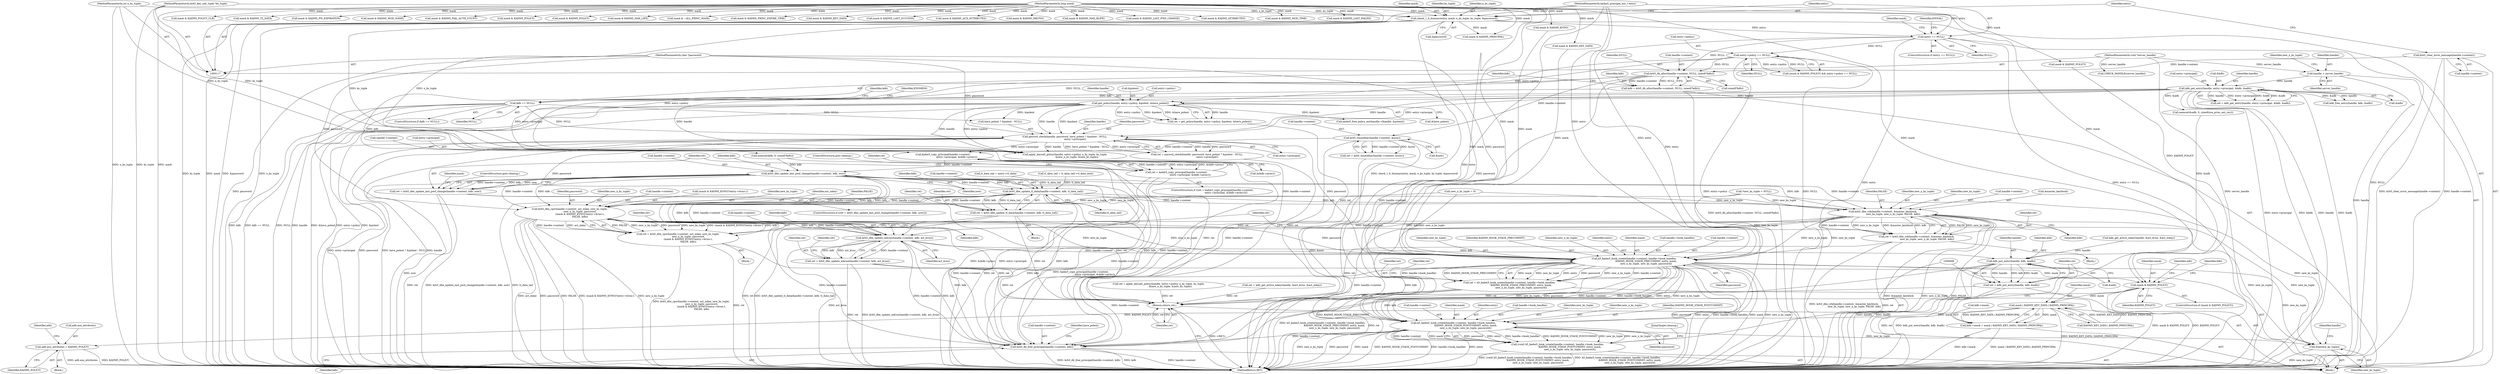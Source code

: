 digraph "0_krb5_b863de7fbf080b15e347a736fdda0a82d42f4f6b@API" {
"1000500" [label="(Call,kadm5_copy_principal(handle->context,\n                                    entry->principal, &(kdb->princ)))"];
"1000343" [label="(Call,krb5_timeofday(handle->context, &now))"];
"1000276" [label="(Call,krb5_db_alloc(handle->context, NULL, sizeof(*kdb)))"];
"1000151" [label="(Call,krb5_clear_error_message(handle->context))"];
"1000224" [label="(Call,entry->policy == NULL)"];
"1000163" [label="(Call,entry == NULL)"];
"1000155" [label="(Call,check_1_6_dummy(entry, mask, n_ks_tuple, ks_tuple, &password))"];
"1000119" [label="(MethodParameterIn,kadm5_principal_ent_t entry)"];
"1000120" [label="(MethodParameterIn,long mask)"];
"1000121" [label="(MethodParameterIn,int n_ks_tuple)"];
"1000122" [label="(MethodParameterIn,krb5_key_salt_tuple *ks_tuple)"];
"1000326" [label="(Call,passwd_check(handle, password, have_polent ? &polent : NULL,\n                           entry->principal))"];
"1000309" [label="(Call,get_policy(handle, entry->policy, &polent, &have_polent))"];
"1000249" [label="(Call,kdb_get_entry(handle, entry->principal, &kdb, &adb))"];
"1000136" [label="(Call,handle = server_handle)"];
"1000118" [label="(MethodParameterIn,void *server_handle)"];
"1000123" [label="(MethodParameterIn,char *password)"];
"1000285" [label="(Call,kdb == NULL)"];
"1000274" [label="(Call,kdb = krb5_db_alloc(handle->context, NULL, sizeof(*kdb)))"];
"1000498" [label="(Call,ret = kadm5_copy_principal(handle->context,\n                                    entry->principal, &(kdb->princ)))"];
"1000730" [label="(Return,return ret;)"];
"1000515" [label="(Call,krb5_dbe_update_last_pwd_change(handle->context, kdb, now))"];
"1000513" [label="(Call,ret = krb5_dbe_update_last_pwd_change(handle->context, kdb, now))"];
"1000542" [label="(Call,krb5_dbe_update_tl_data(handle->context, kdb, tl_data_tail))"];
"1000540" [label="(Call,ret = krb5_dbe_update_tl_data(handle->context, kdb, tl_data_tail))"];
"1000595" [label="(Call,krb5_dbe_cpw(handle->context, act_mkey, new_ks_tuple,\n                           new_n_ks_tuple, password,\n                           (mask & KADM5_KVNO)?entry->kvno:1,\n                           FALSE, kdb))"];
"1000593" [label="(Call,ret = krb5_dbe_cpw(handle->context, act_mkey, new_ks_tuple,\n                           new_n_ks_tuple, password,\n                           (mask & KADM5_KVNO)?entry->kvno:1,\n                           FALSE, kdb))"];
"1000632" [label="(Call,krb5_dbe_update_mkvno(handle->context, kdb, act_kvno))"];
"1000630" [label="(Call,ret = krb5_dbe_update_mkvno(handle->context, kdb, act_kvno))"];
"1000643" [label="(Call,k5_kadm5_hook_create(handle->context, handle->hook_handles,\n                               KADM5_HOOK_STAGE_PRECOMMIT, entry, mask,\n                               new_n_ks_tuple, new_ks_tuple, password))"];
"1000641" [label="(Call,ret = k5_kadm5_hook_create(handle->context, handle->hook_handles,\n                               KADM5_HOOK_STAGE_PRECOMMIT, entry, mask,\n                               new_n_ks_tuple, new_ks_tuple, password))"];
"1000665" [label="(Call,mask & KADM5_POLICY)"];
"1000669" [label="(Call,adb.aux_attributes = KADM5_POLICY)"];
"1000685" [label="(Call,mask | KADM5_KEY_DATA | KADM5_PRINCIPAL)"];
"1000681" [label="(Call,kdb->mask = mask | KADM5_KEY_DATA | KADM5_PRINCIPAL)"];
"1000699" [label="(Call,k5_kadm5_hook_create(handle->context, handle->hook_handles,\n                                KADM5_HOOK_STAGE_POSTCOMMIT, entry, mask,\n                                new_n_ks_tuple, new_ks_tuple, password))"];
"1000697" [label="(Call,(void) k5_kadm5_hook_create(handle->context, handle->hook_handles,\n                                KADM5_HOOK_STAGE_POSTCOMMIT, entry, mask,\n                                new_n_ks_tuple, new_ks_tuple, password))"];
"1000713" [label="(Call,free(new_ks_tuple))"];
"1000715" [label="(Call,krb5_db_free_principal(handle->context, kdb))"];
"1000692" [label="(Call,kdb_put_entry(handle, kdb, &adb))"];
"1000690" [label="(Call,ret = kdb_put_entry(handle, kdb, &adb))"];
"1000617" [label="(Call,krb5_dbe_crk(handle->context, &master_keyblock,\n                           new_ks_tuple, new_n_ks_tuple, FALSE, kdb))"];
"1000615" [label="(Call,ret = krb5_dbe_crk(handle->context, &master_keyblock,\n                           new_ks_tuple, new_n_ks_tuple, FALSE, kdb))"];
"1000654" [label="(Identifier,new_ks_tuple)"];
"1000625" [label="(Identifier,FALSE)"];
"1000121" [label="(MethodParameterIn,int n_ks_tuple)"];
"1000604" [label="(Call,mask & KADM5_KVNO)"];
"1000657" [label="(Identifier,ret)"];
"1000700" [label="(Call,handle->context)"];
"1000221" [label="(Call,mask & KADM5_POLICY)"];
"1000631" [label="(Identifier,ret)"];
"1000500" [label="(Call,kadm5_copy_principal(handle->context,\n                                    entry->principal, &(kdb->princ)))"];
"1000162" [label="(ControlStructure,if (entry == NULL))"];
"1000382" [label="(Call,mask & KADM5_MAX_LIFE)"];
"1000643" [label="(Call,k5_kadm5_hook_create(handle->context, handle->hook_handles,\n                               KADM5_HOOK_STAGE_PRECOMMIT, entry, mask,\n                               new_n_ks_tuple, new_ks_tuple, password))"];
"1000242" [label="(Call,mask & ~ALL_PRINC_MASK)"];
"1000716" [label="(Call,handle->context)"];
"1000730" [label="(Return,return ret;)"];
"1000343" [label="(Call,krb5_timeofday(handle->context, &now))"];
"1000650" [label="(Identifier,KADM5_HOOK_STAGE_PRECOMMIT)"];
"1000501" [label="(Call,handle->context)"];
"1000624" [label="(Identifier,new_n_ks_tuple)"];
"1000653" [label="(Identifier,new_n_ks_tuple)"];
"1000290" [label="(Call,memset(kdb, 0, sizeof(*kdb)))"];
"1000424" [label="(Call,mask & KADM5_PRINC_EXPIRE_TIME)"];
"1000667" [label="(Identifier,KADM5_POLICY)"];
"1000524" [label="(Identifier,mask)"];
"1000714" [label="(Identifier,new_ks_tuple)"];
"1000277" [label="(Call,handle->context)"];
"1000311" [label="(Call,entry->policy)"];
"1000118" [label="(MethodParameterIn,void *server_handle)"];
"1000326" [label="(Call,passwd_check(handle, password, have_polent ? &polent : NULL,\n                           entry->principal))"];
"1000209" [label="(Call,mask & KADM5_KEY_DATA)"];
"1000195" [label="(Call,mask & KADM5_LAST_SUCCESS)"];
"1000602" [label="(Identifier,password)"];
"1000669" [label="(Call,adb.aux_attributes = KADM5_POLICY)"];
"1000165" [label="(Identifier,NULL)"];
"1000296" [label="(Call,memset(&adb, 0, sizeof(osa_princ_ent_rec)))"];
"1000717" [label="(Identifier,handle)"];
"1000711" [label="(Identifier,password)"];
"1000167" [label="(Identifier,EINVAL)"];
"1000713" [label="(Call,free(new_ks_tuple))"];
"1000164" [label="(Identifier,entry)"];
"1000732" [label="(MethodReturn,RET)"];
"1000307" [label="(Call,ret = get_policy(handle, entry->policy, &polent, &have_polent))"];
"1000651" [label="(Identifier,entry)"];
"1000593" [label="(Call,ret = krb5_dbe_cpw(handle->context, act_mkey, new_ks_tuple,\n                           new_n_ks_tuple, password,\n                           (mask & KADM5_KVNO)?entry->kvno:1,\n                           FALSE, kdb))"];
"1000540" [label="(Call,ret = krb5_dbe_update_tl_data(handle->context, kdb, tl_data_tail))"];
"1000191" [label="(Call,mask & KADM5_AUX_ATTRIBUTES)"];
"1000671" [label="(Identifier,adb)"];
"1000123" [label="(MethodParameterIn,char *password)"];
"1000699" [label="(Call,k5_kadm5_hook_create(handle->context, handle->hook_handles,\n                                KADM5_HOOK_STAGE_POSTCOMMIT, entry, mask,\n                                new_n_ks_tuple, new_ks_tuple, password))"];
"1000284" [label="(ControlStructure,if (kdb == NULL))"];
"1000614" [label="(Block,)"];
"1000187" [label="(Call,mask & KADM5_MKVNO)"];
"1000708" [label="(Identifier,mask)"];
"1000547" [label="(Identifier,tl_data_tail)"];
"1000639" [label="(Identifier,ret)"];
"1000642" [label="(Identifier,ret)"];
"1000146" [label="(Call,*new_ks_tuple = NULL)"];
"1000670" [label="(Call,adb.aux_attributes)"];
"1000291" [label="(Identifier,kdb)"];
"1000251" [label="(Call,entry->principal)"];
"1000287" [label="(Identifier,NULL)"];
"1000712" [label="(JumpTarget,cleanup:)"];
"1000124" [label="(Block,)"];
"1000626" [label="(Identifier,kdb)"];
"1000249" [label="(Call,kdb_get_entry(handle, entry->principal, &kdb, &adb))"];
"1000220" [label="(Call,(mask & KADM5_POLICY) && entry->policy == NULL)"];
"1000155" [label="(Call,check_1_6_dummy(entry, mask, n_ks_tuple, ks_tuple, &password))"];
"1000551" [label="(Call,ret = apply_keysalt_policy(handle, entry->policy, n_ks_tuple, ks_tuple,\n                               &new_n_ks_tuple, &new_ks_tuple))"];
"1000707" [label="(Identifier,entry)"];
"1000504" [label="(Call,entry->principal)"];
"1000171" [label="(Call,mask & KADM5_PRINCIPAL)"];
"1000403" [label="(Call,mask & KADM5_MAX_RLIFE)"];
"1000172" [label="(Identifier,mask)"];
"1000158" [label="(Identifier,n_ks_tuple)"];
"1000641" [label="(Call,ret = k5_kadm5_hook_create(handle->context, handle->hook_handles,\n                               KADM5_HOOK_STAGE_PRECOMMIT, entry, mask,\n                               new_n_ks_tuple, new_ks_tuple, password))"];
"1000553" [label="(Call,apply_keysalt_policy(handle, entry->policy, n_ks_tuple, ks_tuple,\n                               &new_n_ks_tuple, &new_ks_tuple))"];
"1000546" [label="(Identifier,kdb)"];
"1000519" [label="(Identifier,kdb)"];
"1000703" [label="(Call,handle->hook_handles)"];
"1000183" [label="(Call,mask & KADM5_LAST_PWD_CHANGE)"];
"1000361" [label="(Call,mask & KADM5_ATTRIBUTES)"];
"1000264" [label="(Call,kdb_free_entry(handle, kdb, &adb))"];
"1000637" [label="(Identifier,act_kvno)"];
"1000256" [label="(Call,&adb)"];
"1000615" [label="(Call,ret = krb5_dbe_crk(handle->context, &master_keyblock,\n                           new_ks_tuple, new_n_ks_tuple, FALSE, kdb))"];
"1000721" [label="(Identifier,have_polent)"];
"1000683" [label="(Identifier,kdb)"];
"1000143" [label="(Identifier,new_n_ks_tuple)"];
"1000136" [label="(Call,handle = server_handle)"];
"1000224" [label="(Call,entry->policy == NULL)"];
"1000120" [label="(MethodParameterIn,long mask)"];
"1000682" [label="(Call,kdb->mask)"];
"1000157" [label="(Identifier,mask)"];
"1000633" [label="(Call,handle->context)"];
"1000652" [label="(Identifier,mask)"];
"1000693" [label="(Identifier,handle)"];
"1000521" [label="(ControlStructure,goto cleanup;)"];
"1000630" [label="(Call,ret = krb5_dbe_update_mkvno(handle->context, kdb, act_kvno))"];
"1000636" [label="(Identifier,kdb)"];
"1000156" [label="(Identifier,entry)"];
"1000715" [label="(Call,krb5_db_free_principal(handle->context, kdb))"];
"1000327" [label="(Identifier,handle)"];
"1000497" [label="(ControlStructure,if ((ret = kadm5_copy_principal(handle->context,\n                                    entry->principal, &(kdb->princ)))))"];
"1000668" [label="(Block,)"];
"1000149" [label="(Call,CHECK_HANDLE(server_handle))"];
"1000694" [label="(Identifier,kdb)"];
"1000616" [label="(Identifier,ret)"];
"1000507" [label="(Call,&(kdb->princ))"];
"1000142" [label="(Call,new_n_ks_tuple = 0)"];
"1000514" [label="(Identifier,ret)"];
"1000309" [label="(Call,get_policy(handle, entry->policy, &polent, &have_polent))"];
"1000137" [label="(Identifier,handle)"];
"1000329" [label="(Call,have_polent ? &polent : NULL)"];
"1000324" [label="(Call,ret = passwd_check(handle, password, have_polent ? &polent : NULL,\n                           entry->principal))"];
"1000687" [label="(Call,KADM5_KEY_DATA | KADM5_PRINCIPAL)"];
"1000665" [label="(Call,mask & KADM5_POLICY)"];
"1000623" [label="(Identifier,new_ks_tuple)"];
"1000151" [label="(Call,krb5_clear_error_message(handle->context))"];
"1000276" [label="(Call,krb5_db_alloc(handle->context, NULL, sizeof(*kdb)))"];
"1000228" [label="(Identifier,NULL)"];
"1000179" [label="(Call,mask & KADM5_MOD_TIME)"];
"1000719" [label="(Identifier,kdb)"];
"1000160" [label="(Call,&password)"];
"1000628" [label="(Identifier,ret)"];
"1000692" [label="(Call,kdb_put_entry(handle, kdb, &adb))"];
"1000618" [label="(Call,handle->context)"];
"1000341" [label="(Call,ret = krb5_timeofday(handle->context, &now))"];
"1000119" [label="(MethodParameterIn,kadm5_principal_ent_t entry)"];
"1000199" [label="(Call,mask & KADM5_LAST_FAILED)"];
"1000685" [label="(Call,mask | KADM5_KEY_DATA | KADM5_PRINCIPAL)"];
"1000601" [label="(Identifier,new_n_ks_tuple)"];
"1000724" [label="(Call,kadm5_free_policy_ent(handle->lhandle, &polent))"];
"1000543" [label="(Call,handle->context)"];
"1000275" [label="(Identifier,kdb)"];
"1000710" [label="(Identifier,new_ks_tuple)"];
"1000236" [label="(Call,mask & KADM5_POLICY_CLR)"];
"1000344" [label="(Call,handle->context)"];
"1000316" [label="(Call,&have_polent)"];
"1000539" [label="(Block,)"];
"1000647" [label="(Call,handle->hook_handles)"];
"1000225" [label="(Call,entry->policy)"];
"1000523" [label="(Call,mask & KADM5_TL_DATA)"];
"1000549" [label="(Identifier,ret)"];
"1000617" [label="(Call,krb5_dbe_crk(handle->context, &master_keyblock,\n                           new_ks_tuple, new_n_ks_tuple, FALSE, kdb))"];
"1000472" [label="(Call,mask & KADM5_PW_EXPIRATION)"];
"1000664" [label="(ControlStructure,if (mask & KADM5_POLICY))"];
"1000596" [label="(Call,handle->context)"];
"1000691" [label="(Identifier,ret)"];
"1000595" [label="(Call,krb5_dbe_cpw(handle->context, act_mkey, new_ks_tuple,\n                           new_n_ks_tuple, password,\n                           (mask & KADM5_KVNO)?entry->kvno:1,\n                           FALSE, kdb))"];
"1000621" [label="(Call,&master_keyblock)"];
"1000528" [label="(Call,tl_data_tail = entry->tl_data)"];
"1000695" [label="(Call,&adb)"];
"1000697" [label="(Call,(void) k5_kadm5_hook_create(handle->context, handle->hook_handles,\n                                KADM5_HOOK_STAGE_POSTCOMMIT, entry, mask,\n                                new_n_ks_tuple, new_ks_tuple, password))"];
"1000516" [label="(Call,handle->context)"];
"1000603" [label="(Call,(mask & KADM5_KVNO)?entry->kvno:1)"];
"1000655" [label="(Identifier,password)"];
"1000280" [label="(Identifier,NULL)"];
"1000542" [label="(Call,krb5_dbe_update_tl_data(handle->context, kdb, tl_data_tail))"];
"1000600" [label="(Identifier,new_ks_tuple)"];
"1000175" [label="(Call,mask & KADM5_MOD_NAME)"];
"1000592" [label="(Block,)"];
"1000347" [label="(Call,&now)"];
"1000122" [label="(MethodParameterIn,krb5_key_salt_tuple *ks_tuple)"];
"1000541" [label="(Identifier,ret)"];
"1000202" [label="(Call,mask & KADM5_FAIL_AUTH_COUNT)"];
"1000233" [label="(Call,mask & KADM5_POLICY)"];
"1000644" [label="(Call,handle->context)"];
"1000163" [label="(Call,entry == NULL)"];
"1000534" [label="(Call,tl_data_tail = tl_data_tail->tl_data_next)"];
"1000289" [label="(Identifier,ENOMEM)"];
"1000285" [label="(Call,kdb == NULL)"];
"1000579" [label="(Call,mask & KADM5_KEY_DATA)"];
"1000254" [label="(Call,&kdb)"];
"1000731" [label="(Identifier,ret)"];
"1000594" [label="(Identifier,ret)"];
"1000681" [label="(Call,kdb->mask = mask | KADM5_KEY_DATA | KADM5_PRINCIPAL)"];
"1000686" [label="(Identifier,mask)"];
"1000303" [label="(Call,mask & KADM5_POLICY)"];
"1000567" [label="(Call,ret = kdb_get_active_mkey(handle, &act_kvno, &act_mkey))"];
"1000310" [label="(Identifier,handle)"];
"1000334" [label="(Call,entry->principal)"];
"1000511" [label="(ControlStructure,goto cleanup;)"];
"1000513" [label="(Call,ret = krb5_dbe_update_last_pwd_change(handle->context, kdb, now))"];
"1000709" [label="(Identifier,new_n_ks_tuple)"];
"1000159" [label="(Identifier,ks_tuple)"];
"1000314" [label="(Call,&polent)"];
"1000612" [label="(Identifier,kdb)"];
"1000274" [label="(Call,kdb = krb5_db_alloc(handle->context, NULL, sizeof(*kdb)))"];
"1000666" [label="(Identifier,mask)"];
"1000499" [label="(Identifier,ret)"];
"1000498" [label="(Call,ret = kadm5_copy_principal(handle->context,\n                                    entry->principal, &(kdb->princ)))"];
"1000632" [label="(Call,krb5_dbe_update_mkvno(handle->context, kdb, act_kvno))"];
"1000673" [label="(Identifier,KADM5_POLICY)"];
"1000250" [label="(Identifier,handle)"];
"1000281" [label="(Call,sizeof(*kdb))"];
"1000247" [label="(Call,ret = kdb_get_entry(handle, entry->principal, &kdb, &adb))"];
"1000706" [label="(Identifier,KADM5_HOOK_STAGE_POSTCOMMIT)"];
"1000515" [label="(Call,krb5_dbe_update_last_pwd_change(handle->context, kdb, now))"];
"1000599" [label="(Identifier,act_mkey)"];
"1000512" [label="(ControlStructure,if ((ret = krb5_dbe_update_last_pwd_change(handle->context, kdb, now))))"];
"1000152" [label="(Call,handle->context)"];
"1000286" [label="(Identifier,kdb)"];
"1000690" [label="(Call,ret = kdb_put_entry(handle, kdb, &adb))"];
"1000328" [label="(Identifier,password)"];
"1000520" [label="(Identifier,now)"];
"1000611" [label="(Identifier,FALSE)"];
"1000569" [label="(Call,kdb_get_active_mkey(handle, &act_kvno, &act_mkey))"];
"1000138" [label="(Identifier,server_handle)"];
"1000676" [label="(Identifier,adb)"];
"1000500" -> "1000498"  [label="AST: "];
"1000500" -> "1000507"  [label="CFG: "];
"1000501" -> "1000500"  [label="AST: "];
"1000504" -> "1000500"  [label="AST: "];
"1000507" -> "1000500"  [label="AST: "];
"1000498" -> "1000500"  [label="CFG: "];
"1000500" -> "1000732"  [label="DDG: &(kdb->princ)"];
"1000500" -> "1000732"  [label="DDG: entry->principal"];
"1000500" -> "1000498"  [label="DDG: handle->context"];
"1000500" -> "1000498"  [label="DDG: entry->principal"];
"1000500" -> "1000498"  [label="DDG: &(kdb->princ)"];
"1000343" -> "1000500"  [label="DDG: handle->context"];
"1000326" -> "1000500"  [label="DDG: entry->principal"];
"1000249" -> "1000500"  [label="DDG: entry->principal"];
"1000500" -> "1000515"  [label="DDG: handle->context"];
"1000500" -> "1000715"  [label="DDG: handle->context"];
"1000343" -> "1000341"  [label="AST: "];
"1000343" -> "1000347"  [label="CFG: "];
"1000344" -> "1000343"  [label="AST: "];
"1000347" -> "1000343"  [label="AST: "];
"1000341" -> "1000343"  [label="CFG: "];
"1000343" -> "1000732"  [label="DDG: &now"];
"1000343" -> "1000341"  [label="DDG: handle->context"];
"1000343" -> "1000341"  [label="DDG: &now"];
"1000276" -> "1000343"  [label="DDG: handle->context"];
"1000343" -> "1000715"  [label="DDG: handle->context"];
"1000276" -> "1000274"  [label="AST: "];
"1000276" -> "1000281"  [label="CFG: "];
"1000277" -> "1000276"  [label="AST: "];
"1000280" -> "1000276"  [label="AST: "];
"1000281" -> "1000276"  [label="AST: "];
"1000274" -> "1000276"  [label="CFG: "];
"1000276" -> "1000732"  [label="DDG: handle->context"];
"1000276" -> "1000274"  [label="DDG: handle->context"];
"1000276" -> "1000274"  [label="DDG: NULL"];
"1000151" -> "1000276"  [label="DDG: handle->context"];
"1000224" -> "1000276"  [label="DDG: NULL"];
"1000163" -> "1000276"  [label="DDG: NULL"];
"1000276" -> "1000285"  [label="DDG: NULL"];
"1000276" -> "1000715"  [label="DDG: handle->context"];
"1000151" -> "1000124"  [label="AST: "];
"1000151" -> "1000152"  [label="CFG: "];
"1000152" -> "1000151"  [label="AST: "];
"1000156" -> "1000151"  [label="CFG: "];
"1000151" -> "1000732"  [label="DDG: krb5_clear_error_message(handle->context)"];
"1000151" -> "1000732"  [label="DDG: handle->context"];
"1000224" -> "1000220"  [label="AST: "];
"1000224" -> "1000228"  [label="CFG: "];
"1000225" -> "1000224"  [label="AST: "];
"1000228" -> "1000224"  [label="AST: "];
"1000220" -> "1000224"  [label="CFG: "];
"1000224" -> "1000732"  [label="DDG: entry->policy"];
"1000224" -> "1000732"  [label="DDG: NULL"];
"1000224" -> "1000220"  [label="DDG: entry->policy"];
"1000224" -> "1000220"  [label="DDG: NULL"];
"1000163" -> "1000224"  [label="DDG: NULL"];
"1000224" -> "1000309"  [label="DDG: entry->policy"];
"1000224" -> "1000553"  [label="DDG: entry->policy"];
"1000163" -> "1000162"  [label="AST: "];
"1000163" -> "1000165"  [label="CFG: "];
"1000164" -> "1000163"  [label="AST: "];
"1000165" -> "1000163"  [label="AST: "];
"1000167" -> "1000163"  [label="CFG: "];
"1000172" -> "1000163"  [label="CFG: "];
"1000163" -> "1000732"  [label="DDG: entry"];
"1000163" -> "1000732"  [label="DDG: entry == NULL"];
"1000163" -> "1000732"  [label="DDG: NULL"];
"1000155" -> "1000163"  [label="DDG: entry"];
"1000119" -> "1000163"  [label="DDG: entry"];
"1000163" -> "1000643"  [label="DDG: entry"];
"1000155" -> "1000124"  [label="AST: "];
"1000155" -> "1000160"  [label="CFG: "];
"1000156" -> "1000155"  [label="AST: "];
"1000157" -> "1000155"  [label="AST: "];
"1000158" -> "1000155"  [label="AST: "];
"1000159" -> "1000155"  [label="AST: "];
"1000160" -> "1000155"  [label="AST: "];
"1000164" -> "1000155"  [label="CFG: "];
"1000155" -> "1000732"  [label="DDG: ks_tuple"];
"1000155" -> "1000732"  [label="DDG: mask"];
"1000155" -> "1000732"  [label="DDG: &password"];
"1000155" -> "1000732"  [label="DDG: n_ks_tuple"];
"1000155" -> "1000732"  [label="DDG: check_1_6_dummy(entry, mask, n_ks_tuple, ks_tuple, &password)"];
"1000119" -> "1000155"  [label="DDG: entry"];
"1000120" -> "1000155"  [label="DDG: mask"];
"1000121" -> "1000155"  [label="DDG: n_ks_tuple"];
"1000122" -> "1000155"  [label="DDG: ks_tuple"];
"1000155" -> "1000171"  [label="DDG: mask"];
"1000155" -> "1000553"  [label="DDG: n_ks_tuple"];
"1000155" -> "1000553"  [label="DDG: ks_tuple"];
"1000119" -> "1000117"  [label="AST: "];
"1000119" -> "1000732"  [label="DDG: entry"];
"1000119" -> "1000643"  [label="DDG: entry"];
"1000119" -> "1000699"  [label="DDG: entry"];
"1000120" -> "1000117"  [label="AST: "];
"1000120" -> "1000732"  [label="DDG: mask"];
"1000120" -> "1000171"  [label="DDG: mask"];
"1000120" -> "1000175"  [label="DDG: mask"];
"1000120" -> "1000179"  [label="DDG: mask"];
"1000120" -> "1000183"  [label="DDG: mask"];
"1000120" -> "1000187"  [label="DDG: mask"];
"1000120" -> "1000191"  [label="DDG: mask"];
"1000120" -> "1000195"  [label="DDG: mask"];
"1000120" -> "1000199"  [label="DDG: mask"];
"1000120" -> "1000202"  [label="DDG: mask"];
"1000120" -> "1000209"  [label="DDG: mask"];
"1000120" -> "1000221"  [label="DDG: mask"];
"1000120" -> "1000233"  [label="DDG: mask"];
"1000120" -> "1000236"  [label="DDG: mask"];
"1000120" -> "1000242"  [label="DDG: mask"];
"1000120" -> "1000303"  [label="DDG: mask"];
"1000120" -> "1000361"  [label="DDG: mask"];
"1000120" -> "1000382"  [label="DDG: mask"];
"1000120" -> "1000403"  [label="DDG: mask"];
"1000120" -> "1000424"  [label="DDG: mask"];
"1000120" -> "1000472"  [label="DDG: mask"];
"1000120" -> "1000523"  [label="DDG: mask"];
"1000120" -> "1000579"  [label="DDG: mask"];
"1000120" -> "1000604"  [label="DDG: mask"];
"1000120" -> "1000643"  [label="DDG: mask"];
"1000120" -> "1000665"  [label="DDG: mask"];
"1000120" -> "1000685"  [label="DDG: mask"];
"1000120" -> "1000699"  [label="DDG: mask"];
"1000121" -> "1000117"  [label="AST: "];
"1000121" -> "1000732"  [label="DDG: n_ks_tuple"];
"1000121" -> "1000553"  [label="DDG: n_ks_tuple"];
"1000122" -> "1000117"  [label="AST: "];
"1000122" -> "1000732"  [label="DDG: ks_tuple"];
"1000122" -> "1000553"  [label="DDG: ks_tuple"];
"1000326" -> "1000324"  [label="AST: "];
"1000326" -> "1000334"  [label="CFG: "];
"1000327" -> "1000326"  [label="AST: "];
"1000328" -> "1000326"  [label="AST: "];
"1000329" -> "1000326"  [label="AST: "];
"1000334" -> "1000326"  [label="AST: "];
"1000324" -> "1000326"  [label="CFG: "];
"1000326" -> "1000732"  [label="DDG: entry->principal"];
"1000326" -> "1000732"  [label="DDG: password"];
"1000326" -> "1000732"  [label="DDG: have_polent ? &polent : NULL"];
"1000326" -> "1000732"  [label="DDG: handle"];
"1000326" -> "1000324"  [label="DDG: handle"];
"1000326" -> "1000324"  [label="DDG: password"];
"1000326" -> "1000324"  [label="DDG: have_polent ? &polent : NULL"];
"1000326" -> "1000324"  [label="DDG: entry->principal"];
"1000309" -> "1000326"  [label="DDG: handle"];
"1000309" -> "1000326"  [label="DDG: &polent"];
"1000249" -> "1000326"  [label="DDG: handle"];
"1000249" -> "1000326"  [label="DDG: entry->principal"];
"1000123" -> "1000326"  [label="DDG: password"];
"1000285" -> "1000326"  [label="DDG: NULL"];
"1000326" -> "1000553"  [label="DDG: handle"];
"1000326" -> "1000595"  [label="DDG: password"];
"1000326" -> "1000643"  [label="DDG: password"];
"1000309" -> "1000307"  [label="AST: "];
"1000309" -> "1000316"  [label="CFG: "];
"1000310" -> "1000309"  [label="AST: "];
"1000311" -> "1000309"  [label="AST: "];
"1000314" -> "1000309"  [label="AST: "];
"1000316" -> "1000309"  [label="AST: "];
"1000307" -> "1000309"  [label="CFG: "];
"1000309" -> "1000732"  [label="DDG: handle"];
"1000309" -> "1000732"  [label="DDG: &have_polent"];
"1000309" -> "1000732"  [label="DDG: entry->policy"];
"1000309" -> "1000732"  [label="DDG: &polent"];
"1000309" -> "1000307"  [label="DDG: handle"];
"1000309" -> "1000307"  [label="DDG: entry->policy"];
"1000309" -> "1000307"  [label="DDG: &polent"];
"1000309" -> "1000307"  [label="DDG: &have_polent"];
"1000249" -> "1000309"  [label="DDG: handle"];
"1000309" -> "1000329"  [label="DDG: &polent"];
"1000309" -> "1000553"  [label="DDG: handle"];
"1000309" -> "1000553"  [label="DDG: entry->policy"];
"1000309" -> "1000724"  [label="DDG: &polent"];
"1000249" -> "1000247"  [label="AST: "];
"1000249" -> "1000256"  [label="CFG: "];
"1000250" -> "1000249"  [label="AST: "];
"1000251" -> "1000249"  [label="AST: "];
"1000254" -> "1000249"  [label="AST: "];
"1000256" -> "1000249"  [label="AST: "];
"1000247" -> "1000249"  [label="CFG: "];
"1000249" -> "1000732"  [label="DDG: entry->principal"];
"1000249" -> "1000732"  [label="DDG: &kdb"];
"1000249" -> "1000732"  [label="DDG: handle"];
"1000249" -> "1000732"  [label="DDG: &adb"];
"1000249" -> "1000247"  [label="DDG: handle"];
"1000249" -> "1000247"  [label="DDG: entry->principal"];
"1000249" -> "1000247"  [label="DDG: &kdb"];
"1000249" -> "1000247"  [label="DDG: &adb"];
"1000136" -> "1000249"  [label="DDG: handle"];
"1000249" -> "1000264"  [label="DDG: handle"];
"1000249" -> "1000264"  [label="DDG: &adb"];
"1000249" -> "1000296"  [label="DDG: &adb"];
"1000249" -> "1000553"  [label="DDG: handle"];
"1000136" -> "1000124"  [label="AST: "];
"1000136" -> "1000138"  [label="CFG: "];
"1000137" -> "1000136"  [label="AST: "];
"1000138" -> "1000136"  [label="AST: "];
"1000143" -> "1000136"  [label="CFG: "];
"1000136" -> "1000732"  [label="DDG: handle"];
"1000118" -> "1000136"  [label="DDG: server_handle"];
"1000118" -> "1000117"  [label="AST: "];
"1000118" -> "1000732"  [label="DDG: server_handle"];
"1000118" -> "1000149"  [label="DDG: server_handle"];
"1000123" -> "1000117"  [label="AST: "];
"1000123" -> "1000732"  [label="DDG: password"];
"1000123" -> "1000595"  [label="DDG: password"];
"1000123" -> "1000643"  [label="DDG: password"];
"1000123" -> "1000699"  [label="DDG: password"];
"1000285" -> "1000284"  [label="AST: "];
"1000285" -> "1000287"  [label="CFG: "];
"1000286" -> "1000285"  [label="AST: "];
"1000287" -> "1000285"  [label="AST: "];
"1000289" -> "1000285"  [label="CFG: "];
"1000291" -> "1000285"  [label="CFG: "];
"1000285" -> "1000732"  [label="DDG: kdb"];
"1000285" -> "1000732"  [label="DDG: kdb == NULL"];
"1000285" -> "1000732"  [label="DDG: NULL"];
"1000274" -> "1000285"  [label="DDG: kdb"];
"1000285" -> "1000290"  [label="DDG: kdb"];
"1000285" -> "1000329"  [label="DDG: NULL"];
"1000274" -> "1000124"  [label="AST: "];
"1000275" -> "1000274"  [label="AST: "];
"1000286" -> "1000274"  [label="CFG: "];
"1000274" -> "1000732"  [label="DDG: krb5_db_alloc(handle->context, NULL, sizeof(*kdb))"];
"1000498" -> "1000497"  [label="AST: "];
"1000499" -> "1000498"  [label="AST: "];
"1000511" -> "1000498"  [label="CFG: "];
"1000514" -> "1000498"  [label="CFG: "];
"1000498" -> "1000732"  [label="DDG: ret"];
"1000498" -> "1000732"  [label="DDG: kadm5_copy_principal(handle->context,\n                                    entry->principal, &(kdb->princ))"];
"1000498" -> "1000730"  [label="DDG: ret"];
"1000730" -> "1000124"  [label="AST: "];
"1000730" -> "1000731"  [label="CFG: "];
"1000731" -> "1000730"  [label="AST: "];
"1000732" -> "1000730"  [label="CFG: "];
"1000730" -> "1000732"  [label="DDG: <RET>"];
"1000731" -> "1000730"  [label="DDG: ret"];
"1000567" -> "1000730"  [label="DDG: ret"];
"1000513" -> "1000730"  [label="DDG: ret"];
"1000341" -> "1000730"  [label="DDG: ret"];
"1000593" -> "1000730"  [label="DDG: ret"];
"1000324" -> "1000730"  [label="DDG: ret"];
"1000540" -> "1000730"  [label="DDG: ret"];
"1000690" -> "1000730"  [label="DDG: ret"];
"1000630" -> "1000730"  [label="DDG: ret"];
"1000615" -> "1000730"  [label="DDG: ret"];
"1000307" -> "1000730"  [label="DDG: ret"];
"1000551" -> "1000730"  [label="DDG: ret"];
"1000641" -> "1000730"  [label="DDG: ret"];
"1000515" -> "1000513"  [label="AST: "];
"1000515" -> "1000520"  [label="CFG: "];
"1000516" -> "1000515"  [label="AST: "];
"1000519" -> "1000515"  [label="AST: "];
"1000520" -> "1000515"  [label="AST: "];
"1000513" -> "1000515"  [label="CFG: "];
"1000515" -> "1000732"  [label="DDG: now"];
"1000515" -> "1000513"  [label="DDG: handle->context"];
"1000515" -> "1000513"  [label="DDG: kdb"];
"1000515" -> "1000513"  [label="DDG: now"];
"1000290" -> "1000515"  [label="DDG: kdb"];
"1000515" -> "1000542"  [label="DDG: handle->context"];
"1000515" -> "1000542"  [label="DDG: kdb"];
"1000515" -> "1000595"  [label="DDG: handle->context"];
"1000515" -> "1000595"  [label="DDG: kdb"];
"1000515" -> "1000617"  [label="DDG: handle->context"];
"1000515" -> "1000617"  [label="DDG: kdb"];
"1000515" -> "1000632"  [label="DDG: handle->context"];
"1000515" -> "1000632"  [label="DDG: kdb"];
"1000515" -> "1000715"  [label="DDG: handle->context"];
"1000515" -> "1000715"  [label="DDG: kdb"];
"1000513" -> "1000512"  [label="AST: "];
"1000514" -> "1000513"  [label="AST: "];
"1000521" -> "1000513"  [label="CFG: "];
"1000524" -> "1000513"  [label="CFG: "];
"1000513" -> "1000732"  [label="DDG: ret"];
"1000513" -> "1000732"  [label="DDG: krb5_dbe_update_last_pwd_change(handle->context, kdb, now)"];
"1000542" -> "1000540"  [label="AST: "];
"1000542" -> "1000547"  [label="CFG: "];
"1000543" -> "1000542"  [label="AST: "];
"1000546" -> "1000542"  [label="AST: "];
"1000547" -> "1000542"  [label="AST: "];
"1000540" -> "1000542"  [label="CFG: "];
"1000542" -> "1000732"  [label="DDG: tl_data_tail"];
"1000542" -> "1000540"  [label="DDG: handle->context"];
"1000542" -> "1000540"  [label="DDG: kdb"];
"1000542" -> "1000540"  [label="DDG: tl_data_tail"];
"1000528" -> "1000542"  [label="DDG: tl_data_tail"];
"1000534" -> "1000542"  [label="DDG: tl_data_tail"];
"1000542" -> "1000595"  [label="DDG: handle->context"];
"1000542" -> "1000595"  [label="DDG: kdb"];
"1000542" -> "1000617"  [label="DDG: handle->context"];
"1000542" -> "1000617"  [label="DDG: kdb"];
"1000542" -> "1000632"  [label="DDG: handle->context"];
"1000542" -> "1000632"  [label="DDG: kdb"];
"1000542" -> "1000715"  [label="DDG: handle->context"];
"1000542" -> "1000715"  [label="DDG: kdb"];
"1000540" -> "1000539"  [label="AST: "];
"1000541" -> "1000540"  [label="AST: "];
"1000549" -> "1000540"  [label="CFG: "];
"1000540" -> "1000732"  [label="DDG: krb5_dbe_update_tl_data(handle->context, kdb, tl_data_tail)"];
"1000540" -> "1000732"  [label="DDG: ret"];
"1000595" -> "1000593"  [label="AST: "];
"1000595" -> "1000612"  [label="CFG: "];
"1000596" -> "1000595"  [label="AST: "];
"1000599" -> "1000595"  [label="AST: "];
"1000600" -> "1000595"  [label="AST: "];
"1000601" -> "1000595"  [label="AST: "];
"1000602" -> "1000595"  [label="AST: "];
"1000603" -> "1000595"  [label="AST: "];
"1000611" -> "1000595"  [label="AST: "];
"1000612" -> "1000595"  [label="AST: "];
"1000593" -> "1000595"  [label="CFG: "];
"1000595" -> "1000732"  [label="DDG: act_mkey"];
"1000595" -> "1000732"  [label="DDG: password"];
"1000595" -> "1000732"  [label="DDG: FALSE"];
"1000595" -> "1000732"  [label="DDG: (mask & KADM5_KVNO)?entry->kvno:1"];
"1000595" -> "1000732"  [label="DDG: new_n_ks_tuple"];
"1000595" -> "1000593"  [label="DDG: FALSE"];
"1000595" -> "1000593"  [label="DDG: new_n_ks_tuple"];
"1000595" -> "1000593"  [label="DDG: password"];
"1000595" -> "1000593"  [label="DDG: new_ks_tuple"];
"1000595" -> "1000593"  [label="DDG: (mask & KADM5_KVNO)?entry->kvno:1"];
"1000595" -> "1000593"  [label="DDG: kdb"];
"1000595" -> "1000593"  [label="DDG: handle->context"];
"1000595" -> "1000593"  [label="DDG: act_mkey"];
"1000146" -> "1000595"  [label="DDG: new_ks_tuple"];
"1000142" -> "1000595"  [label="DDG: new_n_ks_tuple"];
"1000595" -> "1000632"  [label="DDG: handle->context"];
"1000595" -> "1000632"  [label="DDG: kdb"];
"1000595" -> "1000643"  [label="DDG: new_n_ks_tuple"];
"1000595" -> "1000643"  [label="DDG: new_ks_tuple"];
"1000595" -> "1000643"  [label="DDG: password"];
"1000595" -> "1000713"  [label="DDG: new_ks_tuple"];
"1000595" -> "1000715"  [label="DDG: handle->context"];
"1000595" -> "1000715"  [label="DDG: kdb"];
"1000593" -> "1000592"  [label="AST: "];
"1000594" -> "1000593"  [label="AST: "];
"1000628" -> "1000593"  [label="CFG: "];
"1000593" -> "1000732"  [label="DDG: krb5_dbe_cpw(handle->context, act_mkey, new_ks_tuple,\n                           new_n_ks_tuple, password,\n                           (mask & KADM5_KVNO)?entry->kvno:1,\n                           FALSE, kdb)"];
"1000593" -> "1000732"  [label="DDG: ret"];
"1000632" -> "1000630"  [label="AST: "];
"1000632" -> "1000637"  [label="CFG: "];
"1000633" -> "1000632"  [label="AST: "];
"1000636" -> "1000632"  [label="AST: "];
"1000637" -> "1000632"  [label="AST: "];
"1000630" -> "1000632"  [label="CFG: "];
"1000632" -> "1000732"  [label="DDG: act_kvno"];
"1000632" -> "1000630"  [label="DDG: handle->context"];
"1000632" -> "1000630"  [label="DDG: kdb"];
"1000632" -> "1000630"  [label="DDG: act_kvno"];
"1000617" -> "1000632"  [label="DDG: handle->context"];
"1000617" -> "1000632"  [label="DDG: kdb"];
"1000632" -> "1000643"  [label="DDG: handle->context"];
"1000632" -> "1000692"  [label="DDG: kdb"];
"1000632" -> "1000715"  [label="DDG: handle->context"];
"1000632" -> "1000715"  [label="DDG: kdb"];
"1000630" -> "1000124"  [label="AST: "];
"1000631" -> "1000630"  [label="AST: "];
"1000639" -> "1000630"  [label="CFG: "];
"1000630" -> "1000732"  [label="DDG: krb5_dbe_update_mkvno(handle->context, kdb, act_kvno)"];
"1000630" -> "1000732"  [label="DDG: ret"];
"1000643" -> "1000641"  [label="AST: "];
"1000643" -> "1000655"  [label="CFG: "];
"1000644" -> "1000643"  [label="AST: "];
"1000647" -> "1000643"  [label="AST: "];
"1000650" -> "1000643"  [label="AST: "];
"1000651" -> "1000643"  [label="AST: "];
"1000652" -> "1000643"  [label="AST: "];
"1000653" -> "1000643"  [label="AST: "];
"1000654" -> "1000643"  [label="AST: "];
"1000655" -> "1000643"  [label="AST: "];
"1000641" -> "1000643"  [label="CFG: "];
"1000643" -> "1000732"  [label="DDG: KADM5_HOOK_STAGE_PRECOMMIT"];
"1000643" -> "1000732"  [label="DDG: password"];
"1000643" -> "1000732"  [label="DDG: entry"];
"1000643" -> "1000732"  [label="DDG: handle->hook_handles"];
"1000643" -> "1000732"  [label="DDG: mask"];
"1000643" -> "1000732"  [label="DDG: new_n_ks_tuple"];
"1000643" -> "1000641"  [label="DDG: mask"];
"1000643" -> "1000641"  [label="DDG: new_ks_tuple"];
"1000643" -> "1000641"  [label="DDG: entry"];
"1000643" -> "1000641"  [label="DDG: password"];
"1000643" -> "1000641"  [label="DDG: new_n_ks_tuple"];
"1000643" -> "1000641"  [label="DDG: handle->context"];
"1000643" -> "1000641"  [label="DDG: handle->hook_handles"];
"1000643" -> "1000641"  [label="DDG: KADM5_HOOK_STAGE_PRECOMMIT"];
"1000579" -> "1000643"  [label="DDG: mask"];
"1000604" -> "1000643"  [label="DDG: mask"];
"1000617" -> "1000643"  [label="DDG: new_n_ks_tuple"];
"1000617" -> "1000643"  [label="DDG: new_ks_tuple"];
"1000142" -> "1000643"  [label="DDG: new_n_ks_tuple"];
"1000146" -> "1000643"  [label="DDG: new_ks_tuple"];
"1000643" -> "1000665"  [label="DDG: mask"];
"1000643" -> "1000699"  [label="DDG: handle->context"];
"1000643" -> "1000699"  [label="DDG: handle->hook_handles"];
"1000643" -> "1000699"  [label="DDG: entry"];
"1000643" -> "1000699"  [label="DDG: new_n_ks_tuple"];
"1000643" -> "1000699"  [label="DDG: new_ks_tuple"];
"1000643" -> "1000699"  [label="DDG: password"];
"1000643" -> "1000713"  [label="DDG: new_ks_tuple"];
"1000643" -> "1000715"  [label="DDG: handle->context"];
"1000641" -> "1000124"  [label="AST: "];
"1000642" -> "1000641"  [label="AST: "];
"1000657" -> "1000641"  [label="CFG: "];
"1000641" -> "1000732"  [label="DDG: k5_kadm5_hook_create(handle->context, handle->hook_handles,\n                               KADM5_HOOK_STAGE_PRECOMMIT, entry, mask,\n                               new_n_ks_tuple, new_ks_tuple, password)"];
"1000641" -> "1000732"  [label="DDG: ret"];
"1000665" -> "1000664"  [label="AST: "];
"1000665" -> "1000667"  [label="CFG: "];
"1000666" -> "1000665"  [label="AST: "];
"1000667" -> "1000665"  [label="AST: "];
"1000671" -> "1000665"  [label="CFG: "];
"1000683" -> "1000665"  [label="CFG: "];
"1000665" -> "1000732"  [label="DDG: mask & KADM5_POLICY"];
"1000665" -> "1000732"  [label="DDG: KADM5_POLICY"];
"1000303" -> "1000665"  [label="DDG: KADM5_POLICY"];
"1000665" -> "1000669"  [label="DDG: KADM5_POLICY"];
"1000665" -> "1000685"  [label="DDG: mask"];
"1000669" -> "1000668"  [label="AST: "];
"1000669" -> "1000673"  [label="CFG: "];
"1000670" -> "1000669"  [label="AST: "];
"1000673" -> "1000669"  [label="AST: "];
"1000676" -> "1000669"  [label="CFG: "];
"1000669" -> "1000732"  [label="DDG: adb.aux_attributes"];
"1000669" -> "1000732"  [label="DDG: KADM5_POLICY"];
"1000685" -> "1000681"  [label="AST: "];
"1000685" -> "1000687"  [label="CFG: "];
"1000686" -> "1000685"  [label="AST: "];
"1000687" -> "1000685"  [label="AST: "];
"1000681" -> "1000685"  [label="CFG: "];
"1000685" -> "1000732"  [label="DDG: KADM5_KEY_DATA | KADM5_PRINCIPAL"];
"1000685" -> "1000681"  [label="DDG: mask"];
"1000685" -> "1000681"  [label="DDG: KADM5_KEY_DATA | KADM5_PRINCIPAL"];
"1000687" -> "1000685"  [label="DDG: KADM5_KEY_DATA"];
"1000687" -> "1000685"  [label="DDG: KADM5_PRINCIPAL"];
"1000685" -> "1000699"  [label="DDG: mask"];
"1000681" -> "1000124"  [label="AST: "];
"1000682" -> "1000681"  [label="AST: "];
"1000691" -> "1000681"  [label="CFG: "];
"1000681" -> "1000732"  [label="DDG: kdb->mask"];
"1000681" -> "1000732"  [label="DDG: mask | KADM5_KEY_DATA | KADM5_PRINCIPAL"];
"1000699" -> "1000697"  [label="AST: "];
"1000699" -> "1000711"  [label="CFG: "];
"1000700" -> "1000699"  [label="AST: "];
"1000703" -> "1000699"  [label="AST: "];
"1000706" -> "1000699"  [label="AST: "];
"1000707" -> "1000699"  [label="AST: "];
"1000708" -> "1000699"  [label="AST: "];
"1000709" -> "1000699"  [label="AST: "];
"1000710" -> "1000699"  [label="AST: "];
"1000711" -> "1000699"  [label="AST: "];
"1000697" -> "1000699"  [label="CFG: "];
"1000699" -> "1000732"  [label="DDG: new_n_ks_tuple"];
"1000699" -> "1000732"  [label="DDG: password"];
"1000699" -> "1000732"  [label="DDG: mask"];
"1000699" -> "1000732"  [label="DDG: KADM5_HOOK_STAGE_POSTCOMMIT"];
"1000699" -> "1000732"  [label="DDG: handle->hook_handles"];
"1000699" -> "1000732"  [label="DDG: entry"];
"1000699" -> "1000697"  [label="DDG: password"];
"1000699" -> "1000697"  [label="DDG: entry"];
"1000699" -> "1000697"  [label="DDG: handle->hook_handles"];
"1000699" -> "1000697"  [label="DDG: KADM5_HOOK_STAGE_POSTCOMMIT"];
"1000699" -> "1000697"  [label="DDG: new_ks_tuple"];
"1000699" -> "1000697"  [label="DDG: new_n_ks_tuple"];
"1000699" -> "1000697"  [label="DDG: handle->context"];
"1000699" -> "1000697"  [label="DDG: mask"];
"1000699" -> "1000713"  [label="DDG: new_ks_tuple"];
"1000699" -> "1000715"  [label="DDG: handle->context"];
"1000697" -> "1000124"  [label="AST: "];
"1000698" -> "1000697"  [label="AST: "];
"1000712" -> "1000697"  [label="CFG: "];
"1000697" -> "1000732"  [label="DDG: (void) k5_kadm5_hook_create(handle->context, handle->hook_handles,\n                                KADM5_HOOK_STAGE_POSTCOMMIT, entry, mask,\n                                new_n_ks_tuple, new_ks_tuple, password)"];
"1000697" -> "1000732"  [label="DDG: k5_kadm5_hook_create(handle->context, handle->hook_handles,\n                                KADM5_HOOK_STAGE_POSTCOMMIT, entry, mask,\n                                new_n_ks_tuple, new_ks_tuple, password)"];
"1000713" -> "1000124"  [label="AST: "];
"1000713" -> "1000714"  [label="CFG: "];
"1000714" -> "1000713"  [label="AST: "];
"1000717" -> "1000713"  [label="CFG: "];
"1000713" -> "1000732"  [label="DDG: new_ks_tuple"];
"1000617" -> "1000713"  [label="DDG: new_ks_tuple"];
"1000146" -> "1000713"  [label="DDG: new_ks_tuple"];
"1000715" -> "1000124"  [label="AST: "];
"1000715" -> "1000719"  [label="CFG: "];
"1000716" -> "1000715"  [label="AST: "];
"1000719" -> "1000715"  [label="AST: "];
"1000721" -> "1000715"  [label="CFG: "];
"1000715" -> "1000732"  [label="DDG: handle->context"];
"1000715" -> "1000732"  [label="DDG: krb5_db_free_principal(handle->context, kdb)"];
"1000715" -> "1000732"  [label="DDG: kdb"];
"1000617" -> "1000715"  [label="DDG: handle->context"];
"1000617" -> "1000715"  [label="DDG: kdb"];
"1000290" -> "1000715"  [label="DDG: kdb"];
"1000692" -> "1000715"  [label="DDG: kdb"];
"1000692" -> "1000690"  [label="AST: "];
"1000692" -> "1000695"  [label="CFG: "];
"1000693" -> "1000692"  [label="AST: "];
"1000694" -> "1000692"  [label="AST: "];
"1000695" -> "1000692"  [label="AST: "];
"1000690" -> "1000692"  [label="CFG: "];
"1000692" -> "1000732"  [label="DDG: handle"];
"1000692" -> "1000732"  [label="DDG: &adb"];
"1000692" -> "1000690"  [label="DDG: handle"];
"1000692" -> "1000690"  [label="DDG: kdb"];
"1000692" -> "1000690"  [label="DDG: &adb"];
"1000569" -> "1000692"  [label="DDG: handle"];
"1000296" -> "1000692"  [label="DDG: &adb"];
"1000690" -> "1000124"  [label="AST: "];
"1000691" -> "1000690"  [label="AST: "];
"1000698" -> "1000690"  [label="CFG: "];
"1000690" -> "1000732"  [label="DDG: kdb_put_entry(handle, kdb, &adb)"];
"1000690" -> "1000732"  [label="DDG: ret"];
"1000617" -> "1000615"  [label="AST: "];
"1000617" -> "1000626"  [label="CFG: "];
"1000618" -> "1000617"  [label="AST: "];
"1000621" -> "1000617"  [label="AST: "];
"1000623" -> "1000617"  [label="AST: "];
"1000624" -> "1000617"  [label="AST: "];
"1000625" -> "1000617"  [label="AST: "];
"1000626" -> "1000617"  [label="AST: "];
"1000615" -> "1000617"  [label="CFG: "];
"1000617" -> "1000732"  [label="DDG: &master_keyblock"];
"1000617" -> "1000732"  [label="DDG: new_n_ks_tuple"];
"1000617" -> "1000732"  [label="DDG: FALSE"];
"1000617" -> "1000615"  [label="DDG: FALSE"];
"1000617" -> "1000615"  [label="DDG: new_ks_tuple"];
"1000617" -> "1000615"  [label="DDG: handle->context"];
"1000617" -> "1000615"  [label="DDG: new_n_ks_tuple"];
"1000617" -> "1000615"  [label="DDG: &master_keyblock"];
"1000617" -> "1000615"  [label="DDG: kdb"];
"1000146" -> "1000617"  [label="DDG: new_ks_tuple"];
"1000142" -> "1000617"  [label="DDG: new_n_ks_tuple"];
"1000615" -> "1000614"  [label="AST: "];
"1000616" -> "1000615"  [label="AST: "];
"1000628" -> "1000615"  [label="CFG: "];
"1000615" -> "1000732"  [label="DDG: krb5_dbe_crk(handle->context, &master_keyblock,\n                           new_ks_tuple, new_n_ks_tuple, FALSE, kdb)"];
"1000615" -> "1000732"  [label="DDG: ret"];
}
